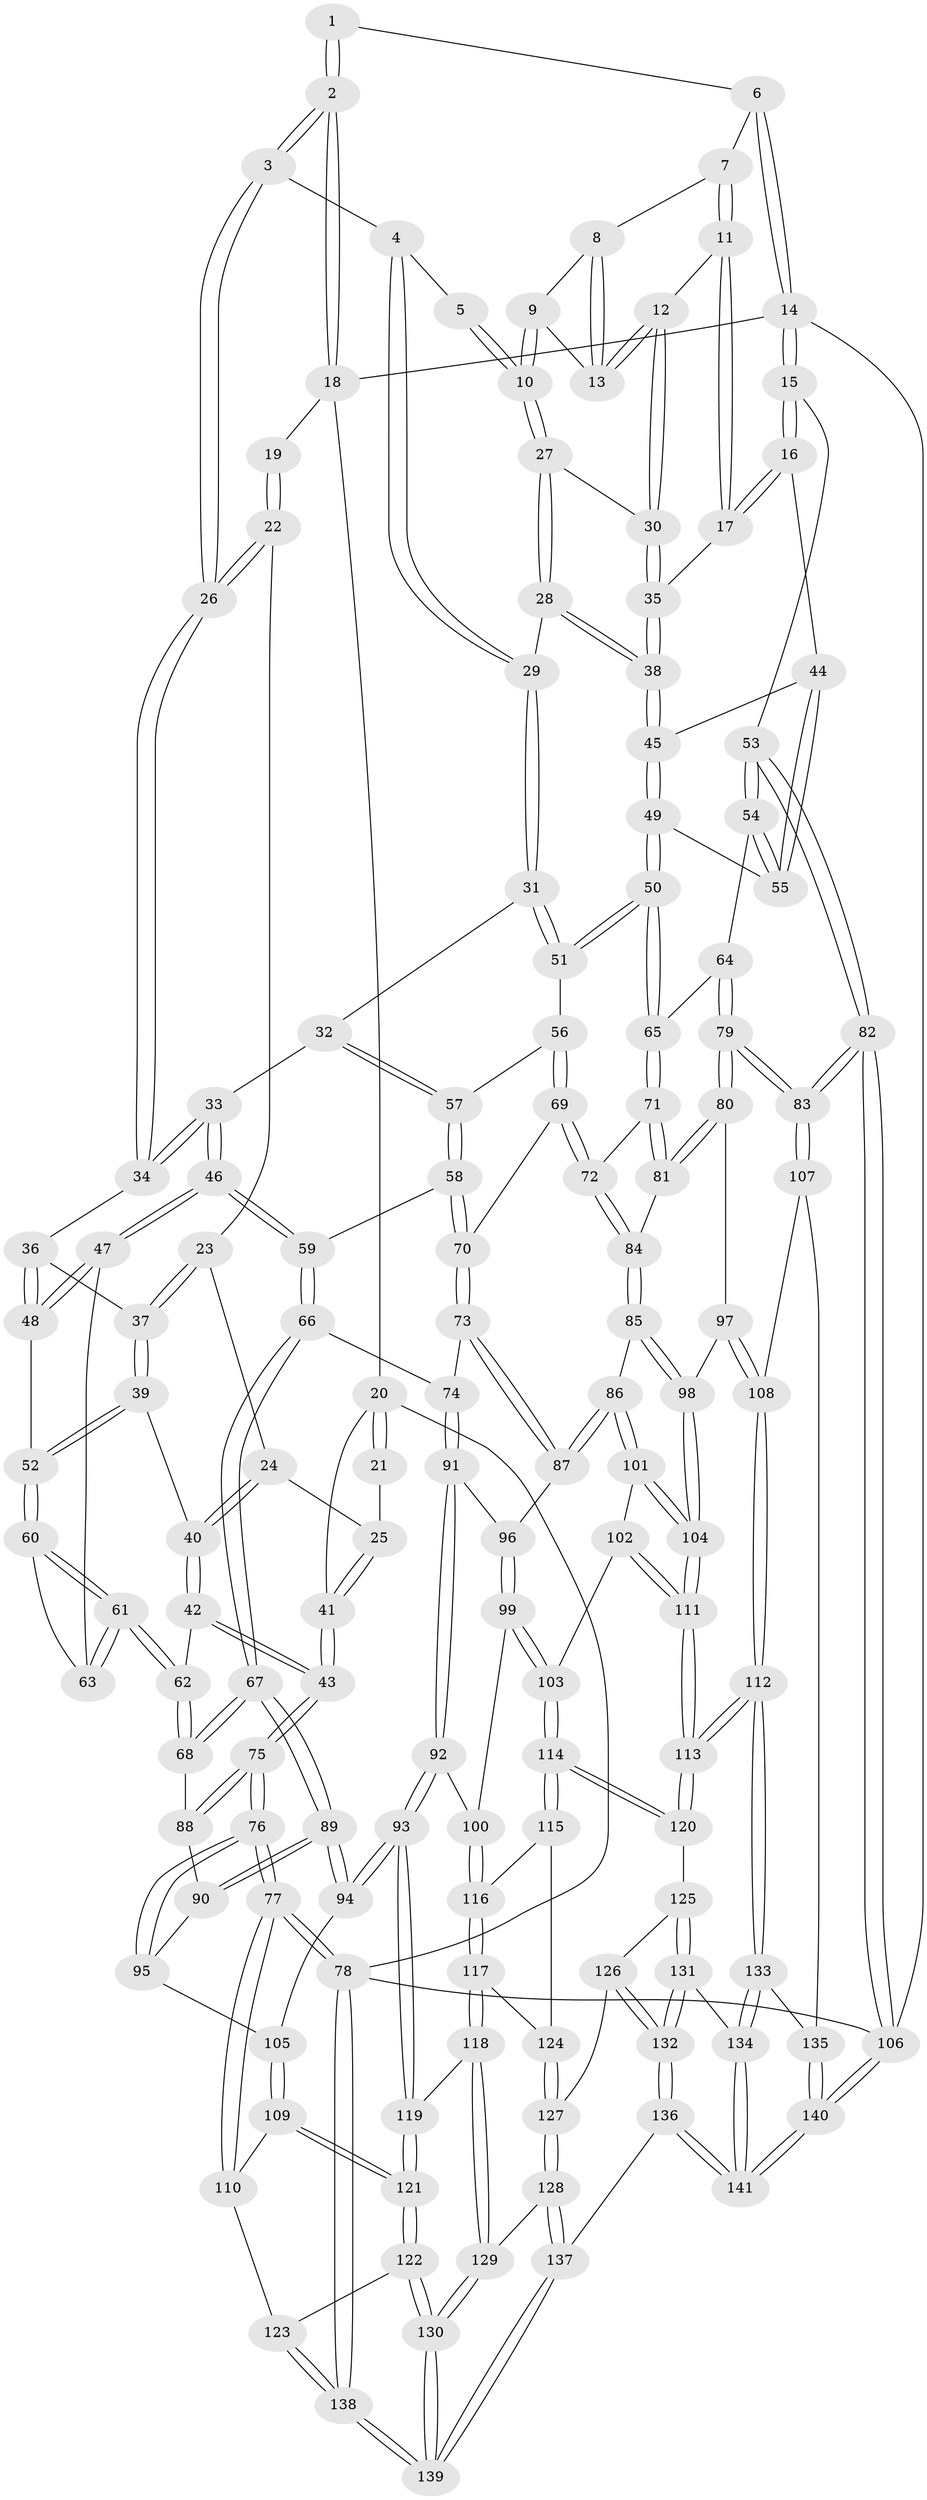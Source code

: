 // coarse degree distribution, {3: 0.25, 2: 0.017857142857142856, 5: 0.16071428571428573, 7: 0.08928571428571429, 4: 0.375, 6: 0.10714285714285714}
// Generated by graph-tools (version 1.1) at 2025/04/03/04/25 22:04:50]
// undirected, 141 vertices, 349 edges
graph export_dot {
graph [start="1"]
  node [color=gray90,style=filled];
  1 [pos="+0.698165948050229+0"];
  2 [pos="+0.3166939719160247+0"];
  3 [pos="+0.3466671176501578+0"];
  4 [pos="+0.5555158353668057+0.058528692466109464"];
  5 [pos="+0.6969098755605746+0"];
  6 [pos="+1+0"];
  7 [pos="+0.9459304778651553+0"];
  8 [pos="+0.9349851670419294+0"];
  9 [pos="+0.8093808365366153+0.07695156733932096"];
  10 [pos="+0.724722985374502+0.06904544113290041"];
  11 [pos="+0.9298293935757981+0.11654366104369705"];
  12 [pos="+0.8879513796383404+0.12058038444835138"];
  13 [pos="+0.8547648617230894+0.09834830542279405"];
  14 [pos="+1+0"];
  15 [pos="+1+0.20097553106668026"];
  16 [pos="+1+0.19832767472899795"];
  17 [pos="+1+0.16185628707581837"];
  18 [pos="+0.23010895958638036+0"];
  19 [pos="+0.12938917131175665+0"];
  20 [pos="+0+0"];
  21 [pos="+0.049432083245421886+0.037829187424839206"];
  22 [pos="+0.11513842485077698+0.08959367029447687"];
  23 [pos="+0.10262967797231443+0.13184728032085755"];
  24 [pos="+0.06111580659088396+0.14771494667306653"];
  25 [pos="+0.008414152157780654+0.15152313985736568"];
  26 [pos="+0.34248107673470624+0.07123320909220208"];
  27 [pos="+0.7041656648242087+0.10882796721198311"];
  28 [pos="+0.6729314255921792+0.1564176428840396"];
  29 [pos="+0.6211743071677169+0.18224922852689043"];
  30 [pos="+0.8569215821057113+0.17848672245564165"];
  31 [pos="+0.6163453993120697+0.18759294280714273"];
  32 [pos="+0.5189735889644957+0.24217965682401063"];
  33 [pos="+0.48429825555718753+0.2453797802599337"];
  34 [pos="+0.34404835552071694+0.13789055508324297"];
  35 [pos="+0.8448671676193988+0.23383916100200342"];
  36 [pos="+0.29931178832451466+0.17108185139647067"];
  37 [pos="+0.2521252789747643+0.20316239574571368"];
  38 [pos="+0.8276836445552087+0.2706765749407076"];
  39 [pos="+0.20532586258208377+0.29865286687852205"];
  40 [pos="+0.13062874497287658+0.29548163490254786"];
  41 [pos="+0+0.22267286884703005"];
  42 [pos="+0+0.3524873029680179"];
  43 [pos="+0+0.3494061745725118"];
  44 [pos="+0.9597080399573295+0.2717529773171671"];
  45 [pos="+0.8325254210883992+0.2848766521809905"];
  46 [pos="+0.422773828331852+0.38908308919549234"];
  47 [pos="+0.3973120580184307+0.38267174753229116"];
  48 [pos="+0.34034505396511766+0.3516005273842227"];
  49 [pos="+0.8202830148403193+0.33540980709146806"];
  50 [pos="+0.7757053884955112+0.39370160185246095"];
  51 [pos="+0.7321817443146801+0.38309118594563624"];
  52 [pos="+0.20646396089608685+0.30248863746474697"];
  53 [pos="+1+0.4988545309982232"];
  54 [pos="+1+0.4483580223703491"];
  55 [pos="+0.9460736398258444+0.38562107841574267"];
  56 [pos="+0.6437285863823629+0.40591813096705526"];
  57 [pos="+0.6143834015733743+0.40044654838508786"];
  58 [pos="+0.5491009657943+0.4677224168720237"];
  59 [pos="+0.42554221267606995+0.4203686842227241"];
  60 [pos="+0.20843749876747414+0.3660285234638477"];
  61 [pos="+0.20506887288149772+0.4292673980869546"];
  62 [pos="+0.19583723035092504+0.4744958749222044"];
  63 [pos="+0.3628842713187008+0.3870610080030042"];
  64 [pos="+0.8417197258697047+0.4912859771093369"];
  65 [pos="+0.7953281798020555+0.4649012050210423"];
  66 [pos="+0.37410816513720774+0.5188973818615623"];
  67 [pos="+0.3519257156778527+0.5285492645436378"];
  68 [pos="+0.20049878985616706+0.49306963198238635"];
  69 [pos="+0.6573363157621209+0.5265564999708959"];
  70 [pos="+0.5654589863591984+0.5242807387564664"];
  71 [pos="+0.7230523970948042+0.5431014573191415"];
  72 [pos="+0.6941692522739646+0.5493016465024996"];
  73 [pos="+0.5324363457856034+0.5904293303385543"];
  74 [pos="+0.3777567927479423+0.5215562450522676"];
  75 [pos="+0+0.5328556824903348"];
  76 [pos="+0+0.5936946774417058"];
  77 [pos="+0+0.8008140939390423"];
  78 [pos="+0+1"];
  79 [pos="+0.9000454564862972+0.6628631976311038"];
  80 [pos="+0.8149285529575284+0.6758807346590633"];
  81 [pos="+0.7868977386542589+0.6510639272617151"];
  82 [pos="+1+0.7668636003902329"];
  83 [pos="+1+0.7628189287781089"];
  84 [pos="+0.6418340111871573+0.6484455401374325"];
  85 [pos="+0.6299687145482601+0.6603207638135651"];
  86 [pos="+0.6256960682429287+0.6604676774831355"];
  87 [pos="+0.5401506920069188+0.6239001488239589"];
  88 [pos="+0.19282286754331324+0.5045979300476897"];
  89 [pos="+0.3276280813362639+0.6652695486093382"];
  90 [pos="+0.17599544904067344+0.5580508715682861"];
  91 [pos="+0.44298640837310443+0.6572023153986692"];
  92 [pos="+0.3492118695201945+0.7303688437192328"];
  93 [pos="+0.32458708698126265+0.7323759872560998"];
  94 [pos="+0.32344911223406037+0.7308027366750908"];
  95 [pos="+0.14352093671086816+0.6358601763284734"];
  96 [pos="+0.5145913330523983+0.6517032852633508"];
  97 [pos="+0.79993927381218+0.6927399971744865"];
  98 [pos="+0.6929555513341843+0.7388264894747889"];
  99 [pos="+0.5001948541960383+0.7539423315210007"];
  100 [pos="+0.4622251198755081+0.7650859075239735"];
  101 [pos="+0.5778386198006522+0.7560372353745382"];
  102 [pos="+0.5772974507447542+0.7565770202470947"];
  103 [pos="+0.5455675497251723+0.7811124970344522"];
  104 [pos="+0.6881198439091895+0.7690764053095007"];
  105 [pos="+0.16028582117245488+0.6796297398089559"];
  106 [pos="+1+1"];
  107 [pos="+0.848780321237515+0.8728197058929527"];
  108 [pos="+0.7856198332859082+0.8581149766285712"];
  109 [pos="+0.11433402201415503+0.7718514459743198"];
  110 [pos="+0.07724526140143667+0.7917922487601099"];
  111 [pos="+0.6915157479425702+0.8267096029200082"];
  112 [pos="+0.6995537253056597+0.8727949770142485"];
  113 [pos="+0.697101582436106+0.8708166836850233"];
  114 [pos="+0.5639997288734216+0.8401257321561836"];
  115 [pos="+0.5446308710026568+0.8469862439371226"];
  116 [pos="+0.4535668754886915+0.8415641989777183"];
  117 [pos="+0.4329262276919935+0.8716754700743132"];
  118 [pos="+0.42235069341308507+0.8790863532541439"];
  119 [pos="+0.3175223288325538+0.7726150545779307"];
  120 [pos="+0.5965758243773787+0.8678862952663788"];
  121 [pos="+0.24819632401530503+0.8811865100907023"];
  122 [pos="+0.24658612893096227+0.9053297826953205"];
  123 [pos="+0.1105889206531348+0.915957802415401"];
  124 [pos="+0.49775435382548766+0.8860843106581672"];
  125 [pos="+0.5717382636229401+0.9105373264047619"];
  126 [pos="+0.5533523862033143+0.9221376873466428"];
  127 [pos="+0.5045367201417255+0.9357783279954811"];
  128 [pos="+0.48382243854063905+0.9554214459622989"];
  129 [pos="+0.42156274205814653+0.8825963755010288"];
  130 [pos="+0.29456864485942535+1"];
  131 [pos="+0.5838718137878728+0.9548014852767284"];
  132 [pos="+0.5318977716667366+1"];
  133 [pos="+0.6986930652792919+0.9431175107758124"];
  134 [pos="+0.6795766670989719+1"];
  135 [pos="+0.8404938548091571+1"];
  136 [pos="+0.4889868334057005+1"];
  137 [pos="+0.4396315784160605+1"];
  138 [pos="+0+1"];
  139 [pos="+0.31204378647407777+1"];
  140 [pos="+0.9688105063912763+1"];
  141 [pos="+0.6470305124679285+1"];
  1 -- 2;
  1 -- 2;
  1 -- 6;
  2 -- 3;
  2 -- 3;
  2 -- 18;
  2 -- 18;
  3 -- 4;
  3 -- 26;
  3 -- 26;
  4 -- 5;
  4 -- 29;
  4 -- 29;
  5 -- 10;
  5 -- 10;
  6 -- 7;
  6 -- 14;
  6 -- 14;
  7 -- 8;
  7 -- 11;
  7 -- 11;
  8 -- 9;
  8 -- 13;
  8 -- 13;
  9 -- 10;
  9 -- 10;
  9 -- 13;
  10 -- 27;
  10 -- 27;
  11 -- 12;
  11 -- 17;
  11 -- 17;
  12 -- 13;
  12 -- 13;
  12 -- 30;
  12 -- 30;
  14 -- 15;
  14 -- 15;
  14 -- 18;
  14 -- 106;
  15 -- 16;
  15 -- 16;
  15 -- 53;
  16 -- 17;
  16 -- 17;
  16 -- 44;
  17 -- 35;
  18 -- 19;
  18 -- 20;
  19 -- 22;
  19 -- 22;
  20 -- 21;
  20 -- 21;
  20 -- 41;
  20 -- 78;
  21 -- 25;
  22 -- 23;
  22 -- 26;
  22 -- 26;
  23 -- 24;
  23 -- 37;
  23 -- 37;
  24 -- 25;
  24 -- 40;
  24 -- 40;
  25 -- 41;
  25 -- 41;
  26 -- 34;
  26 -- 34;
  27 -- 28;
  27 -- 28;
  27 -- 30;
  28 -- 29;
  28 -- 38;
  28 -- 38;
  29 -- 31;
  29 -- 31;
  30 -- 35;
  30 -- 35;
  31 -- 32;
  31 -- 51;
  31 -- 51;
  32 -- 33;
  32 -- 57;
  32 -- 57;
  33 -- 34;
  33 -- 34;
  33 -- 46;
  33 -- 46;
  34 -- 36;
  35 -- 38;
  35 -- 38;
  36 -- 37;
  36 -- 48;
  36 -- 48;
  37 -- 39;
  37 -- 39;
  38 -- 45;
  38 -- 45;
  39 -- 40;
  39 -- 52;
  39 -- 52;
  40 -- 42;
  40 -- 42;
  41 -- 43;
  41 -- 43;
  42 -- 43;
  42 -- 43;
  42 -- 62;
  43 -- 75;
  43 -- 75;
  44 -- 45;
  44 -- 55;
  44 -- 55;
  45 -- 49;
  45 -- 49;
  46 -- 47;
  46 -- 47;
  46 -- 59;
  46 -- 59;
  47 -- 48;
  47 -- 48;
  47 -- 63;
  48 -- 52;
  49 -- 50;
  49 -- 50;
  49 -- 55;
  50 -- 51;
  50 -- 51;
  50 -- 65;
  50 -- 65;
  51 -- 56;
  52 -- 60;
  52 -- 60;
  53 -- 54;
  53 -- 54;
  53 -- 82;
  53 -- 82;
  54 -- 55;
  54 -- 55;
  54 -- 64;
  56 -- 57;
  56 -- 69;
  56 -- 69;
  57 -- 58;
  57 -- 58;
  58 -- 59;
  58 -- 70;
  58 -- 70;
  59 -- 66;
  59 -- 66;
  60 -- 61;
  60 -- 61;
  60 -- 63;
  61 -- 62;
  61 -- 62;
  61 -- 63;
  61 -- 63;
  62 -- 68;
  62 -- 68;
  64 -- 65;
  64 -- 79;
  64 -- 79;
  65 -- 71;
  65 -- 71;
  66 -- 67;
  66 -- 67;
  66 -- 74;
  67 -- 68;
  67 -- 68;
  67 -- 89;
  67 -- 89;
  68 -- 88;
  69 -- 70;
  69 -- 72;
  69 -- 72;
  70 -- 73;
  70 -- 73;
  71 -- 72;
  71 -- 81;
  71 -- 81;
  72 -- 84;
  72 -- 84;
  73 -- 74;
  73 -- 87;
  73 -- 87;
  74 -- 91;
  74 -- 91;
  75 -- 76;
  75 -- 76;
  75 -- 88;
  75 -- 88;
  76 -- 77;
  76 -- 77;
  76 -- 95;
  76 -- 95;
  77 -- 78;
  77 -- 78;
  77 -- 110;
  77 -- 110;
  78 -- 138;
  78 -- 138;
  78 -- 106;
  79 -- 80;
  79 -- 80;
  79 -- 83;
  79 -- 83;
  80 -- 81;
  80 -- 81;
  80 -- 97;
  81 -- 84;
  82 -- 83;
  82 -- 83;
  82 -- 106;
  82 -- 106;
  83 -- 107;
  83 -- 107;
  84 -- 85;
  84 -- 85;
  85 -- 86;
  85 -- 98;
  85 -- 98;
  86 -- 87;
  86 -- 87;
  86 -- 101;
  86 -- 101;
  87 -- 96;
  88 -- 90;
  89 -- 90;
  89 -- 90;
  89 -- 94;
  89 -- 94;
  90 -- 95;
  91 -- 92;
  91 -- 92;
  91 -- 96;
  92 -- 93;
  92 -- 93;
  92 -- 100;
  93 -- 94;
  93 -- 94;
  93 -- 119;
  93 -- 119;
  94 -- 105;
  95 -- 105;
  96 -- 99;
  96 -- 99;
  97 -- 98;
  97 -- 108;
  97 -- 108;
  98 -- 104;
  98 -- 104;
  99 -- 100;
  99 -- 103;
  99 -- 103;
  100 -- 116;
  100 -- 116;
  101 -- 102;
  101 -- 104;
  101 -- 104;
  102 -- 103;
  102 -- 111;
  102 -- 111;
  103 -- 114;
  103 -- 114;
  104 -- 111;
  104 -- 111;
  105 -- 109;
  105 -- 109;
  106 -- 140;
  106 -- 140;
  107 -- 108;
  107 -- 135;
  108 -- 112;
  108 -- 112;
  109 -- 110;
  109 -- 121;
  109 -- 121;
  110 -- 123;
  111 -- 113;
  111 -- 113;
  112 -- 113;
  112 -- 113;
  112 -- 133;
  112 -- 133;
  113 -- 120;
  113 -- 120;
  114 -- 115;
  114 -- 115;
  114 -- 120;
  114 -- 120;
  115 -- 116;
  115 -- 124;
  116 -- 117;
  116 -- 117;
  117 -- 118;
  117 -- 118;
  117 -- 124;
  118 -- 119;
  118 -- 129;
  118 -- 129;
  119 -- 121;
  119 -- 121;
  120 -- 125;
  121 -- 122;
  121 -- 122;
  122 -- 123;
  122 -- 130;
  122 -- 130;
  123 -- 138;
  123 -- 138;
  124 -- 127;
  124 -- 127;
  125 -- 126;
  125 -- 131;
  125 -- 131;
  126 -- 127;
  126 -- 132;
  126 -- 132;
  127 -- 128;
  127 -- 128;
  128 -- 129;
  128 -- 137;
  128 -- 137;
  129 -- 130;
  129 -- 130;
  130 -- 139;
  130 -- 139;
  131 -- 132;
  131 -- 132;
  131 -- 134;
  132 -- 136;
  132 -- 136;
  133 -- 134;
  133 -- 134;
  133 -- 135;
  134 -- 141;
  134 -- 141;
  135 -- 140;
  135 -- 140;
  136 -- 137;
  136 -- 141;
  136 -- 141;
  137 -- 139;
  137 -- 139;
  138 -- 139;
  138 -- 139;
  140 -- 141;
  140 -- 141;
}
